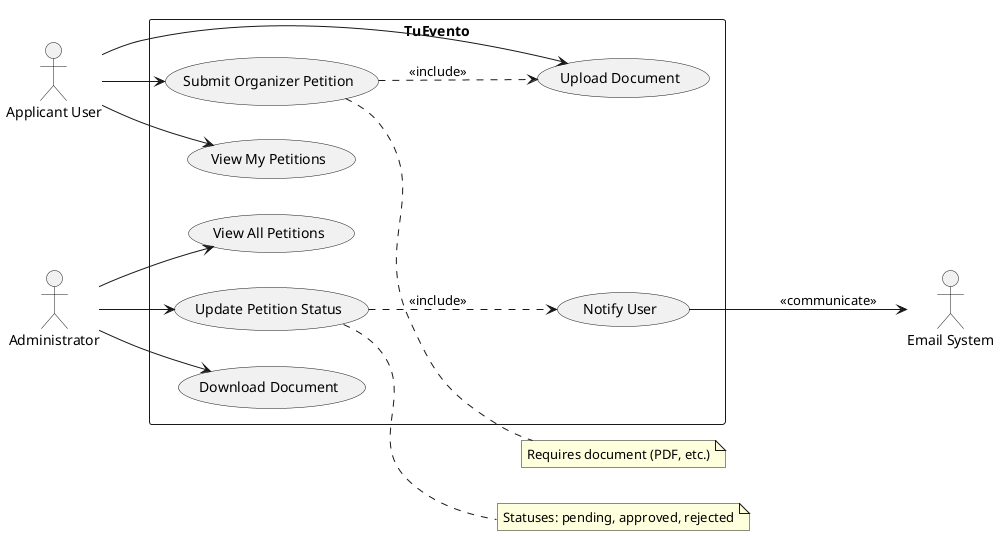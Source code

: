 @startuml Organizer Petitions Use Case Diagram

left to right direction

actor "Applicant User" as User
actor "Administrator" as Admin
actor "Email System" as EmailSystem

rectangle "TuEvento" {
    usecase "Submit Organizer Petition" as UC1
    usecase "Upload Document" as UC2
    usecase "View My Petitions" as UC3
    usecase "View All Petitions" as UC4
    usecase "Update Petition Status" as UC5
    usecase "Download Document" as UC6
    usecase "Notify User" as UC7
}

User --> UC1
User --> UC2
User --> UC3

Admin --> UC4
Admin --> UC5
Admin --> UC6

UC1 ..> UC2 : <<include>>
UC5 ..> UC7 : <<include>>
UC7 --> EmailSystem : <<communicate>>

note right of UC1
    Requires document (PDF, etc.)
end note

note right of UC5
    Statuses: pending, approved, rejected
end note

@enduml
